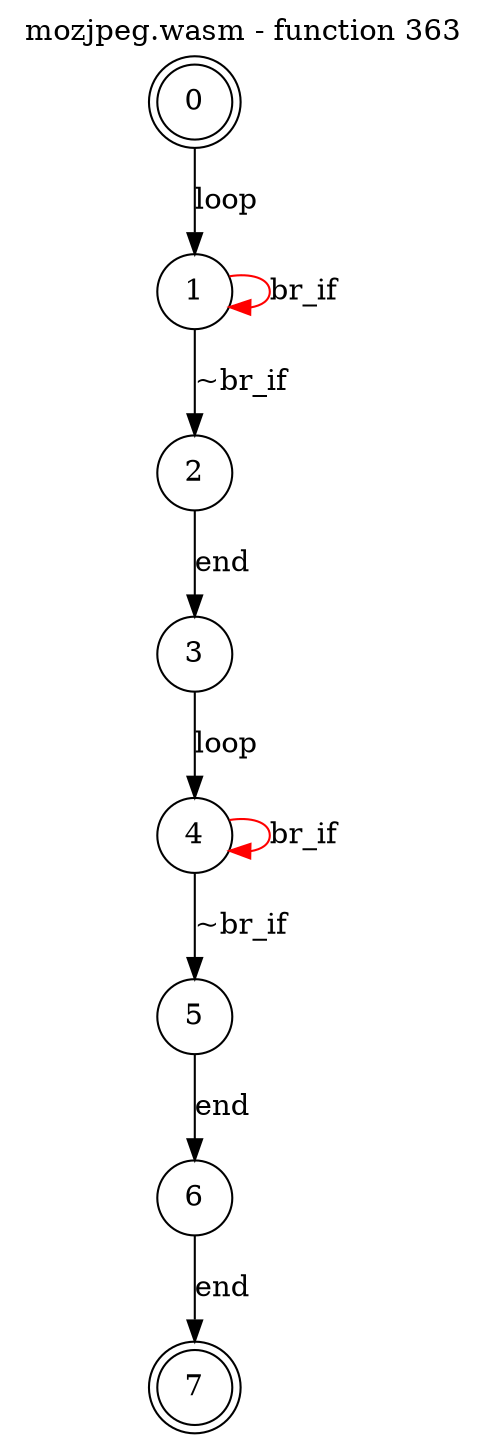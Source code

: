 digraph finite_state_machine {
    label = "mozjpeg.wasm - function 363"
    labelloc =  t
    labelfontsize = 16
    labelfontcolor = black
    labelfontname = "Helvetica"
    node [shape = doublecircle]; 0 7;
    node [shape = circle];
    0 -> 1[label = "loop"];
    1 -> 2[label = "~br_if"];
    1 -> 1[color="red" label = "br_if"];
    2 -> 3[label = "end"];
    3 -> 4[label = "loop"];
    4 -> 5[label = "~br_if"];
    4 -> 4[color="red" label = "br_if"];
    5 -> 6[label = "end"];
    6 -> 7[label = "end"];
}
